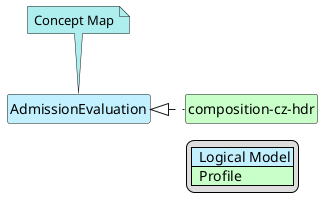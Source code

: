 @startuml
hide circle
hide stereotype
hide members
hide methods
skinparam linetype ortho
skinparam class {
BackgroundColor<<LogicalModel>> #APPLICATION
BackgroundColor<<Profile>> #TECHNOLOGY
}
legend right
| <#APPLICATION>  Logical Model |
| <#TECHNOLOGY>  Profile |
endlegend
class "AdmissionEvaluation" <<LogicalModel>> [[StructureDefinition-AdmissionEvaluationCz.html]]
note top #PaleTurquoise [[ConceptMap-hdr2FHIR-cz-hdr.html]]
Concept Map
endnote
class "composition-cz-hdr" <<Profile>> [[StructureDefinition-cz-composition-hdr.html]]
"AdmissionEvaluation" <|. "composition-cz-hdr"
@enduml

